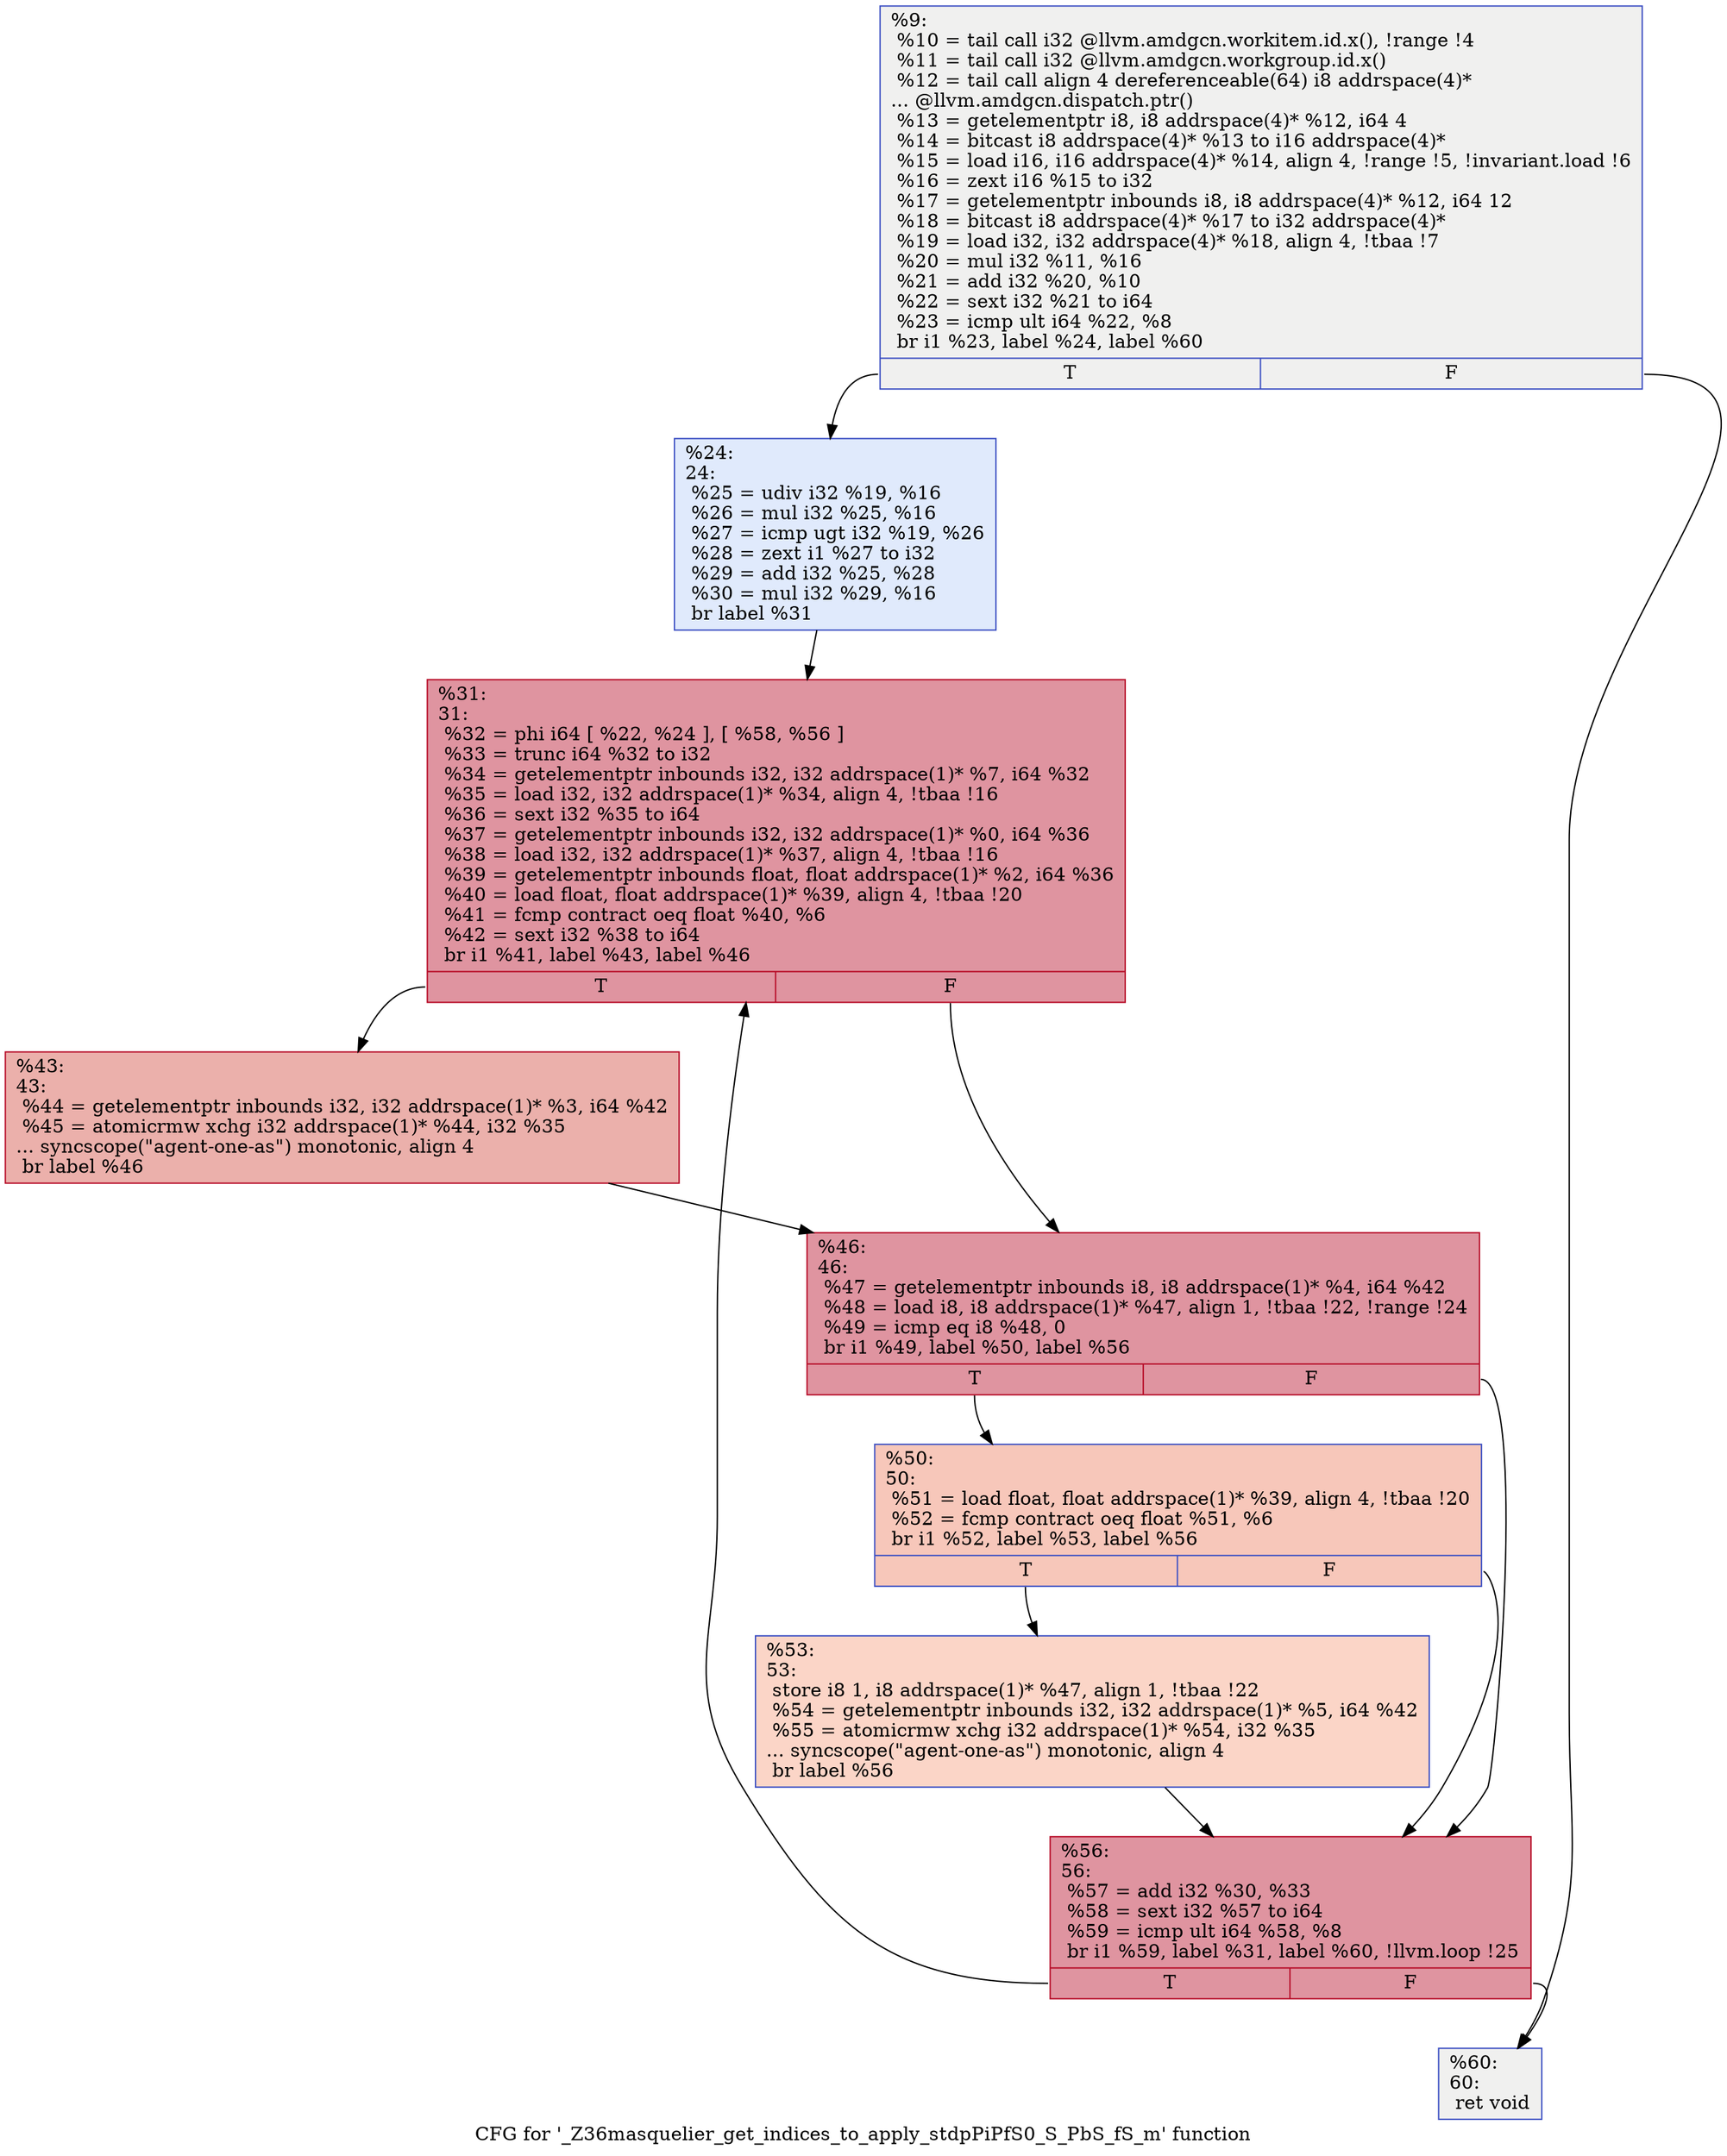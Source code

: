 digraph "CFG for '_Z36masquelier_get_indices_to_apply_stdpPiPfS0_S_PbS_fS_m' function" {
	label="CFG for '_Z36masquelier_get_indices_to_apply_stdpPiPfS0_S_PbS_fS_m' function";

	Node0x47bd0f0 [shape=record,color="#3d50c3ff", style=filled, fillcolor="#dedcdb70",label="{%9:\l  %10 = tail call i32 @llvm.amdgcn.workitem.id.x(), !range !4\l  %11 = tail call i32 @llvm.amdgcn.workgroup.id.x()\l  %12 = tail call align 4 dereferenceable(64) i8 addrspace(4)*\l... @llvm.amdgcn.dispatch.ptr()\l  %13 = getelementptr i8, i8 addrspace(4)* %12, i64 4\l  %14 = bitcast i8 addrspace(4)* %13 to i16 addrspace(4)*\l  %15 = load i16, i16 addrspace(4)* %14, align 4, !range !5, !invariant.load !6\l  %16 = zext i16 %15 to i32\l  %17 = getelementptr inbounds i8, i8 addrspace(4)* %12, i64 12\l  %18 = bitcast i8 addrspace(4)* %17 to i32 addrspace(4)*\l  %19 = load i32, i32 addrspace(4)* %18, align 4, !tbaa !7\l  %20 = mul i32 %11, %16\l  %21 = add i32 %20, %10\l  %22 = sext i32 %21 to i64\l  %23 = icmp ult i64 %22, %8\l  br i1 %23, label %24, label %60\l|{<s0>T|<s1>F}}"];
	Node0x47bd0f0:s0 -> Node0x47bffa0;
	Node0x47bd0f0:s1 -> Node0x47c0030;
	Node0x47bffa0 [shape=record,color="#3d50c3ff", style=filled, fillcolor="#b9d0f970",label="{%24:\l24:                                               \l  %25 = udiv i32 %19, %16\l  %26 = mul i32 %25, %16\l  %27 = icmp ugt i32 %19, %26\l  %28 = zext i1 %27 to i32\l  %29 = add i32 %25, %28\l  %30 = mul i32 %29, %16\l  br label %31\l}"];
	Node0x47bffa0 -> Node0x47c04b0;
	Node0x47c04b0 [shape=record,color="#b70d28ff", style=filled, fillcolor="#b70d2870",label="{%31:\l31:                                               \l  %32 = phi i64 [ %22, %24 ], [ %58, %56 ]\l  %33 = trunc i64 %32 to i32\l  %34 = getelementptr inbounds i32, i32 addrspace(1)* %7, i64 %32\l  %35 = load i32, i32 addrspace(1)* %34, align 4, !tbaa !16\l  %36 = sext i32 %35 to i64\l  %37 = getelementptr inbounds i32, i32 addrspace(1)* %0, i64 %36\l  %38 = load i32, i32 addrspace(1)* %37, align 4, !tbaa !16\l  %39 = getelementptr inbounds float, float addrspace(1)* %2, i64 %36\l  %40 = load float, float addrspace(1)* %39, align 4, !tbaa !20\l  %41 = fcmp contract oeq float %40, %6\l  %42 = sext i32 %38 to i64\l  br i1 %41, label %43, label %46\l|{<s0>T|<s1>F}}"];
	Node0x47c04b0:s0 -> Node0x47c1580;
	Node0x47c04b0:s1 -> Node0x47c1610;
	Node0x47c1580 [shape=record,color="#b70d28ff", style=filled, fillcolor="#d24b4070",label="{%43:\l43:                                               \l  %44 = getelementptr inbounds i32, i32 addrspace(1)* %3, i64 %42\l  %45 = atomicrmw xchg i32 addrspace(1)* %44, i32 %35\l... syncscope(\"agent-one-as\") monotonic, align 4\l  br label %46\l}"];
	Node0x47c1580 -> Node0x47c1610;
	Node0x47c1610 [shape=record,color="#b70d28ff", style=filled, fillcolor="#b70d2870",label="{%46:\l46:                                               \l  %47 = getelementptr inbounds i8, i8 addrspace(1)* %4, i64 %42\l  %48 = load i8, i8 addrspace(1)* %47, align 1, !tbaa !22, !range !24\l  %49 = icmp eq i8 %48, 0\l  br i1 %49, label %50, label %56\l|{<s0>T|<s1>F}}"];
	Node0x47c1610:s0 -> Node0x47c1d00;
	Node0x47c1610:s1 -> Node0x47c0570;
	Node0x47c1d00 [shape=record,color="#3d50c3ff", style=filled, fillcolor="#ec7f6370",label="{%50:\l50:                                               \l  %51 = load float, float addrspace(1)* %39, align 4, !tbaa !20\l  %52 = fcmp contract oeq float %51, %6\l  br i1 %52, label %53, label %56\l|{<s0>T|<s1>F}}"];
	Node0x47c1d00:s0 -> Node0x47c2550;
	Node0x47c1d00:s1 -> Node0x47c0570;
	Node0x47c2550 [shape=record,color="#3d50c3ff", style=filled, fillcolor="#f5a08170",label="{%53:\l53:                                               \l  store i8 1, i8 addrspace(1)* %47, align 1, !tbaa !22\l  %54 = getelementptr inbounds i32, i32 addrspace(1)* %5, i64 %42\l  %55 = atomicrmw xchg i32 addrspace(1)* %54, i32 %35\l... syncscope(\"agent-one-as\") monotonic, align 4\l  br label %56\l}"];
	Node0x47c2550 -> Node0x47c0570;
	Node0x47c0570 [shape=record,color="#b70d28ff", style=filled, fillcolor="#b70d2870",label="{%56:\l56:                                               \l  %57 = add i32 %30, %33\l  %58 = sext i32 %57 to i64\l  %59 = icmp ult i64 %58, %8\l  br i1 %59, label %31, label %60, !llvm.loop !25\l|{<s0>T|<s1>F}}"];
	Node0x47c0570:s0 -> Node0x47c04b0;
	Node0x47c0570:s1 -> Node0x47c0030;
	Node0x47c0030 [shape=record,color="#3d50c3ff", style=filled, fillcolor="#dedcdb70",label="{%60:\l60:                                               \l  ret void\l}"];
}
